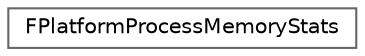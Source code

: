 digraph "Graphical Class Hierarchy"
{
 // INTERACTIVE_SVG=YES
 // LATEX_PDF_SIZE
  bgcolor="transparent";
  edge [fontname=Helvetica,fontsize=10,labelfontname=Helvetica,labelfontsize=10];
  node [fontname=Helvetica,fontsize=10,shape=box,height=0.2,width=0.4];
  rankdir="LR";
  Node0 [id="Node000000",label="FPlatformProcessMemoryStats",height=0.2,width=0.4,color="grey40", fillcolor="white", style="filled",URL="$df/dc0/structFPlatformProcessMemoryStats.html",tooltip="Generic implementation of the per-process memory stats."];
}

